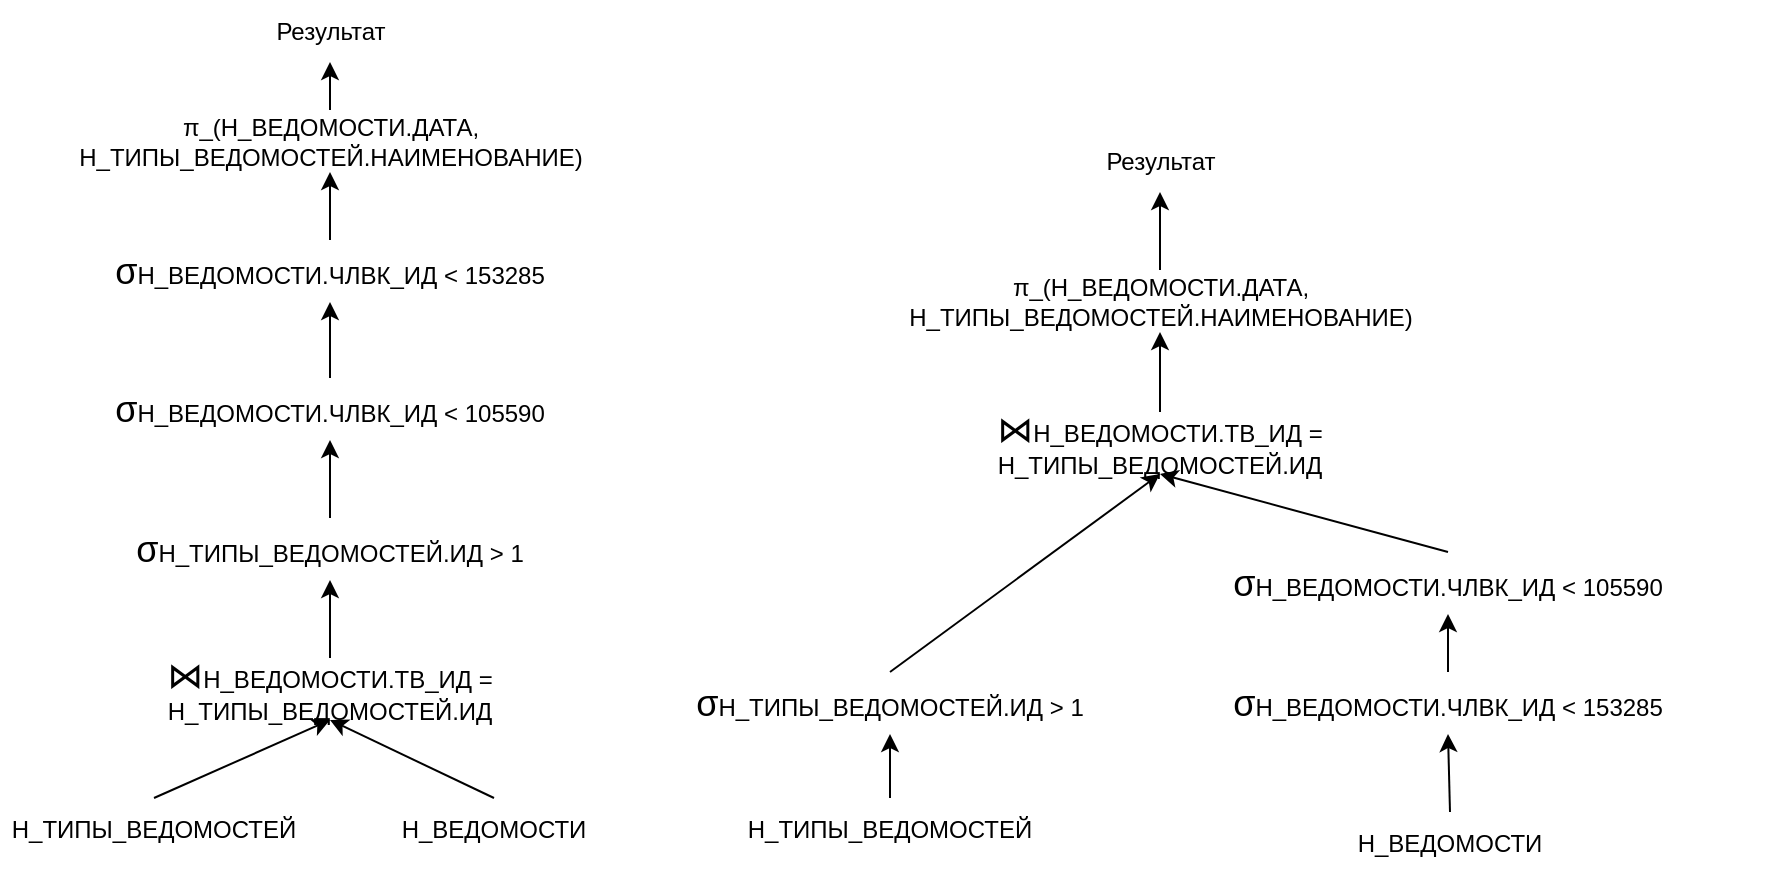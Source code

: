 <mxfile version="21.3.2" type="device">
  <diagram name="Page-1" id="gFbvtrG6Tz3VOzgD1uRf">
    <mxGraphModel dx="1097" dy="486" grid="1" gridSize="10" guides="1" tooltips="1" connect="1" arrows="1" fold="1" page="1" pageScale="1" pageWidth="850" pageHeight="1100" math="1" shadow="0">
      <root>
        <mxCell id="0" />
        <mxCell id="1" parent="0" />
        <mxCell id="m6OPP8jlobxMI2y-k1QJ-1" value="Н_ТИПЫ_ВЕДОМОСТЕЙ" style="text;html=1;strokeColor=none;fillColor=none;align=center;verticalAlign=middle;whiteSpace=wrap;rounded=0;" parent="1" vertex="1">
          <mxGeometry x="70" y="414" width="60" height="31" as="geometry" />
        </mxCell>
        <mxCell id="m6OPP8jlobxMI2y-k1QJ-2" value="Н_ВЕДОМОСТИ" style="text;html=1;strokeColor=none;fillColor=none;align=center;verticalAlign=middle;whiteSpace=wrap;rounded=0;" parent="1" vertex="1">
          <mxGeometry x="240" y="414" width="60" height="31" as="geometry" />
        </mxCell>
        <mxCell id="m6OPP8jlobxMI2y-k1QJ-4" value="" style="endArrow=classic;html=1;rounded=0;exitX=0.5;exitY=0;exitDx=0;exitDy=0;entryX=0.5;entryY=1;entryDx=0;entryDy=0;" parent="1" source="m6OPP8jlobxMI2y-k1QJ-1" target="m6OPP8jlobxMI2y-k1QJ-7" edge="1">
          <mxGeometry width="50" height="50" relative="1" as="geometry">
            <mxPoint x="300" y="314" as="sourcePoint" />
            <mxPoint x="170" y="394" as="targetPoint" />
          </mxGeometry>
        </mxCell>
        <mxCell id="m6OPP8jlobxMI2y-k1QJ-6" value="" style="endArrow=classic;html=1;rounded=0;exitX=0.5;exitY=0;exitDx=0;exitDy=0;entryX=0.5;entryY=1;entryDx=0;entryDy=0;" parent="1" source="m6OPP8jlobxMI2y-k1QJ-2" target="m6OPP8jlobxMI2y-k1QJ-7" edge="1">
          <mxGeometry width="50" height="50" relative="1" as="geometry">
            <mxPoint x="250" y="314" as="sourcePoint" />
            <mxPoint x="220" y="404" as="targetPoint" />
          </mxGeometry>
        </mxCell>
        <mxCell id="m6OPP8jlobxMI2y-k1QJ-7" value="&lt;font style=&quot;font-size: 18px;&quot;&gt;⋈&lt;/font&gt;Н_ВЕДОМОСТИ.ТВ_ИД = Н_ТИПЫ_ВЕДОМОСТЕЙ.ИД" style="text;html=1;strokeColor=none;fillColor=none;align=center;verticalAlign=middle;whiteSpace=wrap;rounded=0;" parent="1" vertex="1">
          <mxGeometry x="23" y="344" width="330" height="31" as="geometry" />
        </mxCell>
        <mxCell id="m6OPP8jlobxMI2y-k1QJ-8" value="&lt;font style=&quot;font-size: 18px;&quot;&gt;σ&lt;/font&gt;Н_ТИПЫ_ВЕДОМОСТЕЙ.ИД &amp;gt; 1" style="text;html=1;strokeColor=none;fillColor=none;align=center;verticalAlign=middle;whiteSpace=wrap;rounded=0;" parent="1" vertex="1">
          <mxGeometry x="23" y="274" width="330" height="31" as="geometry" />
        </mxCell>
        <mxCell id="m6OPP8jlobxMI2y-k1QJ-9" value="&lt;font style=&quot;font-size: 18px;&quot;&gt;σ&lt;/font&gt;Н_ВЕДОМОСТИ.ЧЛВК_ИД &amp;lt; 105590" style="text;html=1;strokeColor=none;fillColor=none;align=center;verticalAlign=middle;whiteSpace=wrap;rounded=0;" parent="1" vertex="1">
          <mxGeometry x="23" y="204" width="330" height="31" as="geometry" />
        </mxCell>
        <mxCell id="m6OPP8jlobxMI2y-k1QJ-10" value="&lt;font style=&quot;font-size: 18px;&quot;&gt;σ&lt;/font&gt;Н_ВЕДОМОСТИ.ЧЛВК_ИД &amp;lt; 153285" style="text;html=1;strokeColor=none;fillColor=none;align=center;verticalAlign=middle;whiteSpace=wrap;rounded=0;" parent="1" vertex="1">
          <mxGeometry x="23" y="135" width="330" height="31" as="geometry" />
        </mxCell>
        <mxCell id="m6OPP8jlobxMI2y-k1QJ-11" value="" style="endArrow=classic;html=1;rounded=0;exitX=0.5;exitY=0;exitDx=0;exitDy=0;entryX=0.5;entryY=1;entryDx=0;entryDy=0;" parent="1" source="m6OPP8jlobxMI2y-k1QJ-7" target="m6OPP8jlobxMI2y-k1QJ-8" edge="1">
          <mxGeometry width="50" height="50" relative="1" as="geometry">
            <mxPoint x="493" y="314" as="sourcePoint" />
            <mxPoint x="358" y="274" as="targetPoint" />
          </mxGeometry>
        </mxCell>
        <mxCell id="m6OPP8jlobxMI2y-k1QJ-12" value="" style="endArrow=classic;html=1;rounded=0;exitX=0.5;exitY=0;exitDx=0;exitDy=0;entryX=0.5;entryY=1;entryDx=0;entryDy=0;" parent="1" source="m6OPP8jlobxMI2y-k1QJ-8" target="m6OPP8jlobxMI2y-k1QJ-9" edge="1">
          <mxGeometry width="50" height="50" relative="1" as="geometry">
            <mxPoint x="225" y="354" as="sourcePoint" />
            <mxPoint x="225" y="314" as="targetPoint" />
          </mxGeometry>
        </mxCell>
        <mxCell id="m6OPP8jlobxMI2y-k1QJ-13" value="" style="endArrow=classic;html=1;rounded=0;exitX=0.5;exitY=0;exitDx=0;exitDy=0;entryX=0.5;entryY=1;entryDx=0;entryDy=0;" parent="1" source="m6OPP8jlobxMI2y-k1QJ-9" target="m6OPP8jlobxMI2y-k1QJ-10" edge="1">
          <mxGeometry width="50" height="50" relative="1" as="geometry">
            <mxPoint x="225" y="284" as="sourcePoint" />
            <mxPoint x="225" y="244" as="targetPoint" />
          </mxGeometry>
        </mxCell>
        <mxCell id="m6OPP8jlobxMI2y-k1QJ-14" value="Результат" style="text;html=1;strokeColor=none;fillColor=none;align=center;verticalAlign=middle;whiteSpace=wrap;rounded=0;" parent="1" vertex="1">
          <mxGeometry x="114.5" y="15" width="147" height="31" as="geometry" />
        </mxCell>
        <mxCell id="m6OPP8jlobxMI2y-k1QJ-15" value="" style="endArrow=classic;html=1;rounded=0;exitX=0.5;exitY=0;exitDx=0;exitDy=0;entryX=0.5;entryY=1;entryDx=0;entryDy=0;" parent="1" source="m6OPP8jlobxMI2y-k1QJ-10" target="-sgdeHHUPi7IJBFb_sUh-5" edge="1">
          <mxGeometry width="50" height="50" relative="1" as="geometry">
            <mxPoint x="215" y="135" as="sourcePoint" />
            <mxPoint x="188" y="97" as="targetPoint" />
          </mxGeometry>
        </mxCell>
        <mxCell id="m6OPP8jlobxMI2y-k1QJ-16" value="Н_ТИПЫ_ВЕДОМОСТЕЙ" style="text;html=1;strokeColor=none;fillColor=none;align=center;verticalAlign=middle;whiteSpace=wrap;rounded=0;" parent="1" vertex="1">
          <mxGeometry x="438" y="414" width="60" height="31" as="geometry" />
        </mxCell>
        <mxCell id="m6OPP8jlobxMI2y-k1QJ-17" value="Н_ВЕДОМОСТИ" style="text;html=1;strokeColor=none;fillColor=none;align=center;verticalAlign=middle;whiteSpace=wrap;rounded=0;" parent="1" vertex="1">
          <mxGeometry x="718" y="421" width="60" height="31" as="geometry" />
        </mxCell>
        <mxCell id="m6OPP8jlobxMI2y-k1QJ-20" value="&lt;font style=&quot;font-size: 18px;&quot;&gt;⋈&lt;/font&gt;Н_ВЕДОМОСТИ.ТВ_ИД = Н_ТИПЫ_ВЕДОМОСТЕЙ.ИД" style="text;html=1;strokeColor=none;fillColor=none;align=center;verticalAlign=middle;whiteSpace=wrap;rounded=0;" parent="1" vertex="1">
          <mxGeometry x="438" y="221" width="330" height="31" as="geometry" />
        </mxCell>
        <mxCell id="m6OPP8jlobxMI2y-k1QJ-21" value="&lt;font style=&quot;font-size: 18px;&quot;&gt;σ&lt;/font&gt;Н_ТИПЫ_ВЕДОМОСТЕЙ.ИД &amp;gt; 1" style="text;html=1;strokeColor=none;fillColor=none;align=center;verticalAlign=middle;whiteSpace=wrap;rounded=0;" parent="1" vertex="1">
          <mxGeometry x="303" y="351" width="330" height="31" as="geometry" />
        </mxCell>
        <mxCell id="m6OPP8jlobxMI2y-k1QJ-22" value="&lt;font style=&quot;font-size: 18px;&quot;&gt;σ&lt;/font&gt;Н_ВЕДОМОСТИ.ЧЛВК_ИД &amp;lt; 105590" style="text;html=1;strokeColor=none;fillColor=none;align=center;verticalAlign=middle;whiteSpace=wrap;rounded=0;" parent="1" vertex="1">
          <mxGeometry x="582" y="291" width="330" height="31" as="geometry" />
        </mxCell>
        <mxCell id="m6OPP8jlobxMI2y-k1QJ-23" value="&lt;font style=&quot;font-size: 18px;&quot;&gt;σ&lt;/font&gt;Н_ВЕДОМОСТИ.ЧЛВК_ИД &amp;lt; 153285" style="text;html=1;strokeColor=none;fillColor=none;align=center;verticalAlign=middle;whiteSpace=wrap;rounded=0;" parent="1" vertex="1">
          <mxGeometry x="582" y="351" width="330" height="31" as="geometry" />
        </mxCell>
        <mxCell id="m6OPP8jlobxMI2y-k1QJ-27" value="Результат" style="text;html=1;strokeColor=none;fillColor=none;align=center;verticalAlign=middle;whiteSpace=wrap;rounded=0;" parent="1" vertex="1">
          <mxGeometry x="529.5" y="80" width="147" height="31" as="geometry" />
        </mxCell>
        <mxCell id="m6OPP8jlobxMI2y-k1QJ-29" value="" style="endArrow=classic;html=1;rounded=0;exitX=0.5;exitY=0;exitDx=0;exitDy=0;entryX=0.5;entryY=1;entryDx=0;entryDy=0;" parent="1" source="m6OPP8jlobxMI2y-k1QJ-16" target="m6OPP8jlobxMI2y-k1QJ-21" edge="1">
          <mxGeometry width="50" height="50" relative="1" as="geometry">
            <mxPoint x="447" y="456" as="sourcePoint" />
            <mxPoint x="365" y="417" as="targetPoint" />
          </mxGeometry>
        </mxCell>
        <mxCell id="m6OPP8jlobxMI2y-k1QJ-30" value="" style="endArrow=classic;html=1;rounded=0;exitX=0.5;exitY=0;exitDx=0;exitDy=0;entryX=0.5;entryY=1;entryDx=0;entryDy=0;" parent="1" source="m6OPP8jlobxMI2y-k1QJ-21" target="m6OPP8jlobxMI2y-k1QJ-20" edge="1">
          <mxGeometry width="50" height="50" relative="1" as="geometry">
            <mxPoint x="540" y="424" as="sourcePoint" />
            <mxPoint x="540" y="392" as="targetPoint" />
          </mxGeometry>
        </mxCell>
        <mxCell id="m6OPP8jlobxMI2y-k1QJ-31" value="" style="endArrow=classic;html=1;rounded=0;exitX=0.5;exitY=0;exitDx=0;exitDy=0;entryX=0.5;entryY=1;entryDx=0;entryDy=0;" parent="1" source="m6OPP8jlobxMI2y-k1QJ-17" target="m6OPP8jlobxMI2y-k1QJ-23" edge="1">
          <mxGeometry width="50" height="50" relative="1" as="geometry">
            <mxPoint x="540" y="361" as="sourcePoint" />
            <mxPoint x="675" y="262" as="targetPoint" />
          </mxGeometry>
        </mxCell>
        <mxCell id="m6OPP8jlobxMI2y-k1QJ-32" value="" style="endArrow=classic;html=1;rounded=0;exitX=0.5;exitY=0;exitDx=0;exitDy=0;entryX=0.5;entryY=1;entryDx=0;entryDy=0;" parent="1" source="m6OPP8jlobxMI2y-k1QJ-23" target="m6OPP8jlobxMI2y-k1QJ-22" edge="1">
          <mxGeometry width="50" height="50" relative="1" as="geometry">
            <mxPoint x="721" y="431" as="sourcePoint" />
            <mxPoint x="720" y="392" as="targetPoint" />
          </mxGeometry>
        </mxCell>
        <mxCell id="m6OPP8jlobxMI2y-k1QJ-33" value="" style="endArrow=classic;html=1;rounded=0;entryX=0.5;entryY=1;entryDx=0;entryDy=0;exitX=0.5;exitY=0;exitDx=0;exitDy=0;" parent="1" source="m6OPP8jlobxMI2y-k1QJ-22" target="m6OPP8jlobxMI2y-k1QJ-20" edge="1">
          <mxGeometry width="50" height="50" relative="1" as="geometry">
            <mxPoint x="830" y="411" as="sourcePoint" />
            <mxPoint x="819" y="392" as="targetPoint" />
          </mxGeometry>
        </mxCell>
        <mxCell id="m6OPP8jlobxMI2y-k1QJ-34" value="" style="endArrow=classic;html=1;rounded=0;exitX=0.5;exitY=0;exitDx=0;exitDy=0;entryX=0.5;entryY=1;entryDx=0;entryDy=0;" parent="1" source="m6OPP8jlobxMI2y-k1QJ-20" target="-sgdeHHUPi7IJBFb_sUh-8" edge="1">
          <mxGeometry width="50" height="50" relative="1" as="geometry">
            <mxPoint x="540" y="361" as="sourcePoint" />
            <mxPoint x="603" y="172" as="targetPoint" />
          </mxGeometry>
        </mxCell>
        <mxCell id="-sgdeHHUPi7IJBFb_sUh-5" value="π_(Н_ВЕДОМОСТИ.ДАТА, Н_ТИПЫ_ВЕДОМОСТЕЙ.НАИМЕНОВАНИЕ)" style="text;html=1;strokeColor=none;fillColor=none;align=center;verticalAlign=middle;whiteSpace=wrap;rounded=0;" vertex="1" parent="1">
          <mxGeometry x="34.5" y="70" width="307" height="31" as="geometry" />
        </mxCell>
        <mxCell id="-sgdeHHUPi7IJBFb_sUh-7" value="" style="endArrow=classic;html=1;rounded=0;exitX=0.5;exitY=0;exitDx=0;exitDy=0;entryX=0.5;entryY=1;entryDx=0;entryDy=0;" edge="1" parent="1" source="-sgdeHHUPi7IJBFb_sUh-5" target="m6OPP8jlobxMI2y-k1QJ-14">
          <mxGeometry width="50" height="50" relative="1" as="geometry">
            <mxPoint x="198" y="145" as="sourcePoint" />
            <mxPoint x="198" y="100" as="targetPoint" />
          </mxGeometry>
        </mxCell>
        <mxCell id="-sgdeHHUPi7IJBFb_sUh-8" value="π_(Н_ВЕДОМОСТИ.ДАТА, Н_ТИПЫ_ВЕДОМОСТЕЙ.НАИМЕНОВАНИЕ)" style="text;html=1;strokeColor=none;fillColor=none;align=center;verticalAlign=middle;whiteSpace=wrap;rounded=0;" vertex="1" parent="1">
          <mxGeometry x="449.5" y="150" width="307" height="31" as="geometry" />
        </mxCell>
        <mxCell id="-sgdeHHUPi7IJBFb_sUh-9" value="" style="endArrow=classic;html=1;rounded=0;exitX=0.5;exitY=0;exitDx=0;exitDy=0;entryX=0.5;entryY=1;entryDx=0;entryDy=0;" edge="1" parent="1" source="-sgdeHHUPi7IJBFb_sUh-8" target="m6OPP8jlobxMI2y-k1QJ-27">
          <mxGeometry width="50" height="50" relative="1" as="geometry">
            <mxPoint x="613" y="231" as="sourcePoint" />
            <mxPoint x="613" y="182" as="targetPoint" />
          </mxGeometry>
        </mxCell>
      </root>
    </mxGraphModel>
  </diagram>
</mxfile>
